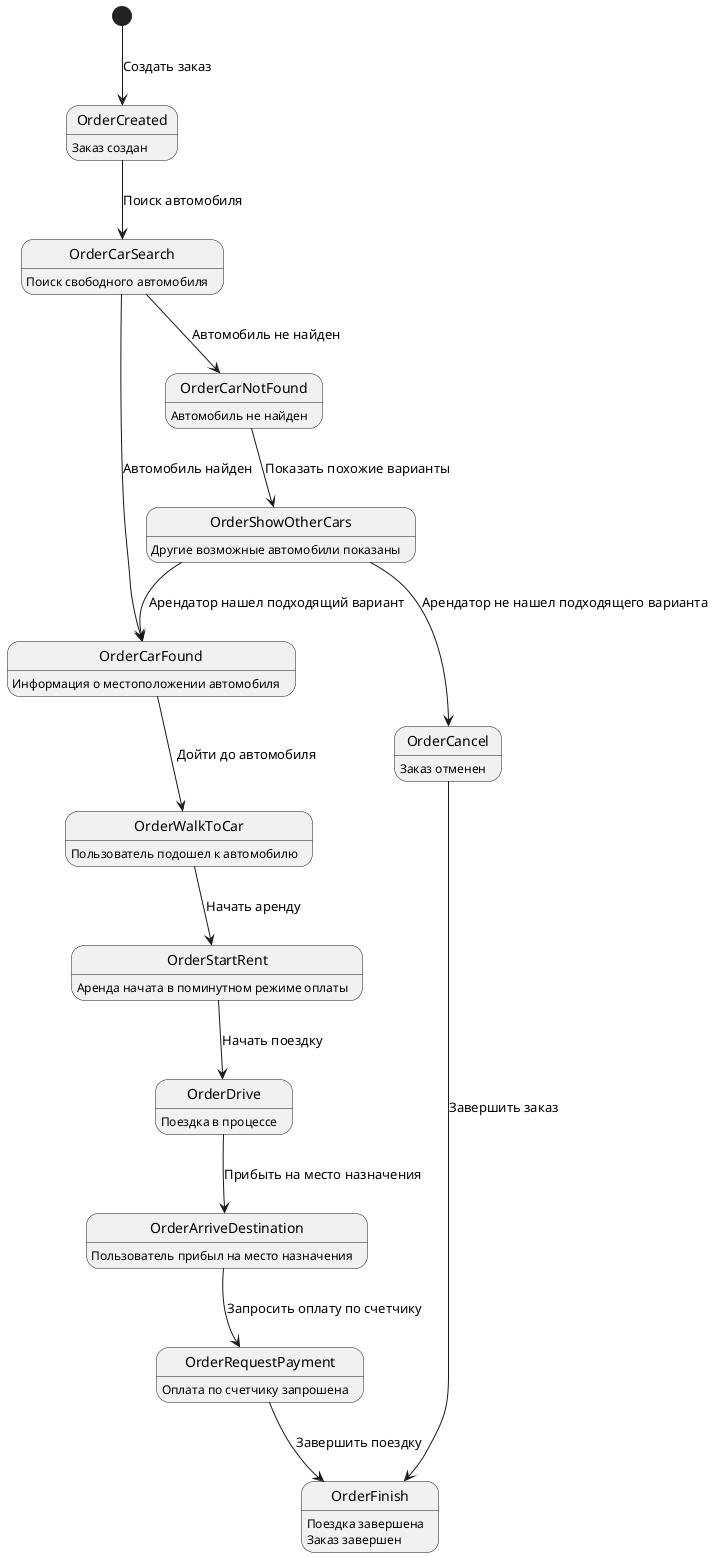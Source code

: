 @startuml

[*]     --> OrderCreated: Создать заказ
OrderCreated: Заказ создан
OrderCreated --> OrderCarSearch: Поиск автомобиля
OrderCarSearch: Поиск свободного автомобиля
OrderCarSearch-->OrderCarFound: Автомобиль найден
OrderCarSearch-->OrderCarNotFound: Автомобиль не найден
OrderCarFound: Информация о местоположении автомобиля
OrderCarFound-->OrderWalkToCar: Дойти до автомобиля
OrderWalkToCar: Пользователь подошел к автомобилю
OrderWalkToCar-->OrderStartRent: Начать аренду
OrderStartRent: Аренда начата в поминутном режиме оплаты
OrderStartRent-->OrderDrive: Начать поездку
OrderDrive: Поездка в процессе
OrderDrive-->OrderArriveDestination: Прибыть на место назначения
OrderArriveDestination: Пользователь прибыл на место назначения
OrderArriveDestination-->OrderRequestPayment: Запросить оплату по счетчику
OrderRequestPayment: Оплата по счетчику запрошена
OrderRequestPayment-->OrderFinish: Завершить поездку
OrderFinish: Поездка завершена

OrderCarNotFound: Автомобиль не найден
OrderCarNotFound-->OrderShowOtherCars: Показать похожие варианты
OrderShowOtherCars: Другие возможные автомобили показаны
OrderShowOtherCars-->OrderCarFound: Арендатор нашел подходящий вариант
OrderShowOtherCars-->OrderCancel: Арендатор не нашел подходящего варианта

OrderCancel: Заказ отменен
OrderCancel-->OrderFinish: Завершить заказ
OrderFinish: Заказ завершен


@enduml
